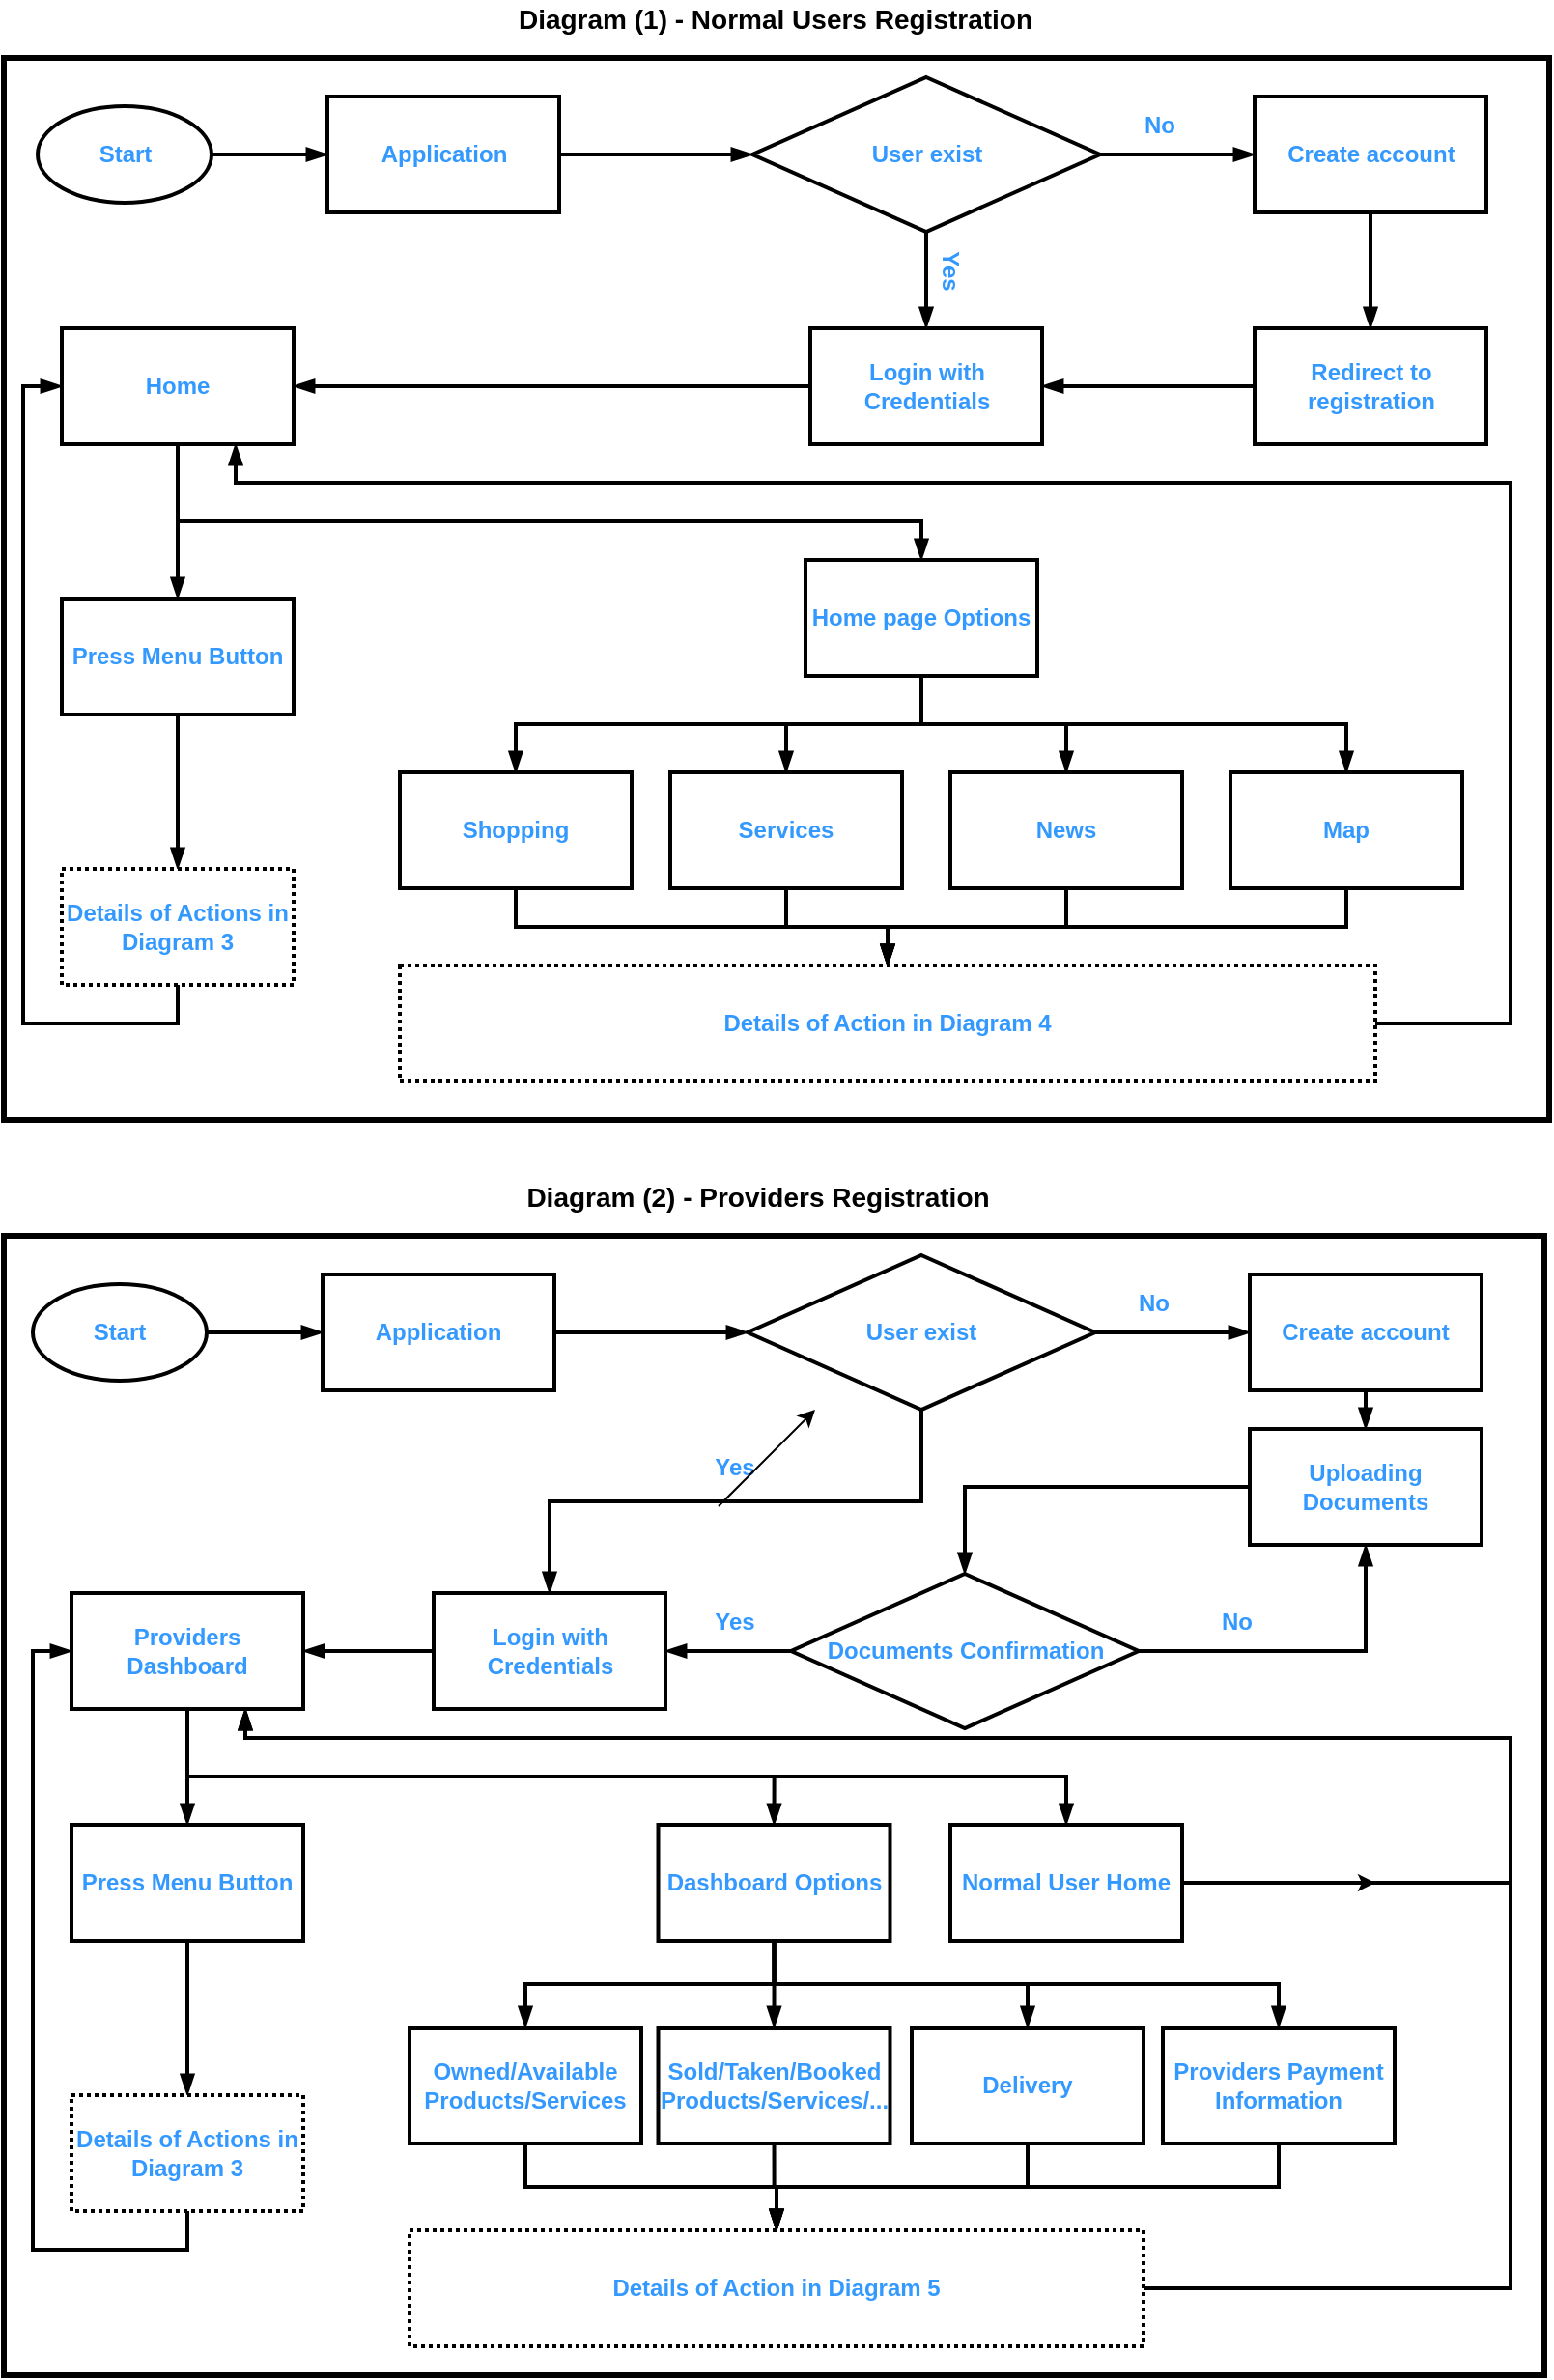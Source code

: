 <mxfile version="14.6.11" type="github">
  <diagram id="ievMNiwPblhhOYw8T7NC" name="Page-1">
    <mxGraphModel dx="1422" dy="763" grid="1" gridSize="10" guides="1" tooltips="1" connect="1" arrows="1" fold="1" page="1" pageScale="1" pageWidth="827" pageHeight="1169" math="0" shadow="0">
      <root>
        <mxCell id="0" />
        <mxCell id="1" parent="0" />
        <mxCell id="7gqF47OzsvZPm6Jj2vFc-90" value="&lt;font style=&quot;font-size: 14px&quot;&gt;&lt;b&gt;Diagram (2) - Providers Registration&lt;br&gt;&lt;/b&gt;&lt;/font&gt;" style="text;html=1;align=center;verticalAlign=middle;resizable=0;points=[];autosize=1;strokeColor=none;" parent="1" vertex="1">
          <mxGeometry x="275" y="630" width="270" height="20" as="geometry" />
        </mxCell>
        <mxCell id="7gqF47OzsvZPm6Jj2vFc-122" value="" style="rounded=0;whiteSpace=wrap;html=1;strokeWidth=3;" parent="1" vertex="1">
          <mxGeometry x="20" y="660" width="797.5" height="590" as="geometry" />
        </mxCell>
        <mxCell id="7gqF47OzsvZPm6Jj2vFc-51" value="&lt;b&gt;&lt;font color=&quot;#3399FF&quot;&gt;Start&lt;/font&gt;&lt;/b&gt;" style="ellipse;whiteSpace=wrap;html=1;strokeWidth=2;rounded=0;" parent="1" vertex="1">
          <mxGeometry x="35" y="685" width="90" height="50" as="geometry" />
        </mxCell>
        <mxCell id="7gqF47OzsvZPm6Jj2vFc-53" value="&lt;b&gt;&lt;font color=&quot;#3399FF&quot;&gt;Application&lt;/font&gt;&lt;/b&gt;" style="rounded=0;whiteSpace=wrap;html=1;strokeWidth=2;" parent="1" vertex="1">
          <mxGeometry x="185" y="680" width="120" height="60" as="geometry" />
        </mxCell>
        <mxCell id="7gqF47OzsvZPm6Jj2vFc-50" style="edgeStyle=orthogonalEdgeStyle;rounded=0;orthogonalLoop=1;jettySize=auto;html=1;exitX=1;exitY=0.5;exitDx=0;exitDy=0;entryX=0;entryY=0.5;entryDx=0;entryDy=0;strokeWidth=2;endArrow=blockThin;endFill=1;" parent="1" source="7gqF47OzsvZPm6Jj2vFc-51" target="7gqF47OzsvZPm6Jj2vFc-53" edge="1">
          <mxGeometry x="20" y="660" as="geometry" />
        </mxCell>
        <mxCell id="7gqF47OzsvZPm6Jj2vFc-56" value="&lt;b&gt;&lt;font color=&quot;#3399FF&quot;&gt;User exist&lt;/font&gt;&lt;/b&gt;" style="rhombus;whiteSpace=wrap;html=1;strokeWidth=2;rounded=0;" parent="1" vertex="1">
          <mxGeometry x="405" y="670" width="180" height="80" as="geometry" />
        </mxCell>
        <mxCell id="7gqF47OzsvZPm6Jj2vFc-52" style="edgeStyle=orthogonalEdgeStyle;rounded=0;orthogonalLoop=1;jettySize=auto;html=1;exitX=1;exitY=0.5;exitDx=0;exitDy=0;entryX=0;entryY=0.5;entryDx=0;entryDy=0;strokeWidth=2;endArrow=blockThin;endFill=1;" parent="1" source="7gqF47OzsvZPm6Jj2vFc-53" target="7gqF47OzsvZPm6Jj2vFc-56" edge="1">
          <mxGeometry x="20" y="660" as="geometry" />
        </mxCell>
        <mxCell id="7gqF47OzsvZPm6Jj2vFc-58" value="Create account" style="rounded=0;whiteSpace=wrap;html=1;strokeWidth=2;" parent="1" vertex="1">
          <mxGeometry x="665" y="680" width="120" height="60" as="geometry" />
        </mxCell>
        <mxCell id="7gqF47OzsvZPm6Jj2vFc-54" style="edgeStyle=orthogonalEdgeStyle;rounded=0;orthogonalLoop=1;jettySize=auto;html=1;exitX=1;exitY=0.5;exitDx=0;exitDy=0;entryX=0;entryY=0.5;entryDx=0;entryDy=0;strokeWidth=2;endArrow=blockThin;endFill=1;" parent="1" source="7gqF47OzsvZPm6Jj2vFc-56" target="7gqF47OzsvZPm6Jj2vFc-58" edge="1">
          <mxGeometry x="20" y="660" as="geometry" />
        </mxCell>
        <mxCell id="7gqF47OzsvZPm6Jj2vFc-60" value="&lt;font color=&quot;#3399FF&quot;&gt;&lt;b&gt;Uploading Documents&lt;/b&gt;&lt;/font&gt;" style="rounded=0;whiteSpace=wrap;html=1;strokeWidth=2;" parent="1" vertex="1">
          <mxGeometry x="665" y="760" width="120" height="60" as="geometry" />
        </mxCell>
        <mxCell id="7gqF47OzsvZPm6Jj2vFc-57" style="edgeStyle=orthogonalEdgeStyle;rounded=0;orthogonalLoop=1;jettySize=auto;html=1;exitX=0.5;exitY=1;exitDx=0;exitDy=0;entryX=0.5;entryY=0;entryDx=0;entryDy=0;strokeWidth=2;endArrow=blockThin;endFill=1;" parent="1" source="7gqF47OzsvZPm6Jj2vFc-58" target="7gqF47OzsvZPm6Jj2vFc-60" edge="1">
          <mxGeometry x="20" y="660" as="geometry" />
        </mxCell>
        <mxCell id="7gqF47OzsvZPm6Jj2vFc-62" value="&lt;font color=&quot;#3399FF&quot;&gt;&lt;b&gt;Login with Credentials&lt;/b&gt;&lt;/font&gt;" style="rounded=0;whiteSpace=wrap;html=1;strokeWidth=2;" parent="1" vertex="1">
          <mxGeometry x="242.5" y="845" width="120" height="60" as="geometry" />
        </mxCell>
        <mxCell id="7gqF47OzsvZPm6Jj2vFc-55" style="edgeStyle=orthogonalEdgeStyle;rounded=0;orthogonalLoop=1;jettySize=auto;html=1;exitX=0.5;exitY=1;exitDx=0;exitDy=0;entryX=0.5;entryY=0;entryDx=0;entryDy=0;strokeWidth=2;endArrow=blockThin;endFill=1;" parent="1" source="7gqF47OzsvZPm6Jj2vFc-56" target="7gqF47OzsvZPm6Jj2vFc-62" edge="1">
          <mxGeometry x="20" y="660" as="geometry" />
        </mxCell>
        <mxCell id="7gqF47OzsvZPm6Jj2vFc-136" style="edgeStyle=orthogonalEdgeStyle;rounded=0;orthogonalLoop=1;jettySize=auto;html=1;exitX=0.5;exitY=1;exitDx=0;exitDy=0;endArrow=blockThin;endFill=1;strokeWidth=2;entryX=0.5;entryY=0;entryDx=0;entryDy=0;" parent="1" source="7gqF47OzsvZPm6Jj2vFc-65" target="7gqF47OzsvZPm6Jj2vFc-135" edge="1">
          <mxGeometry relative="1" as="geometry">
            <Array as="points">
              <mxPoint x="115" y="940" />
              <mxPoint x="570" y="940" />
            </Array>
          </mxGeometry>
        </mxCell>
        <mxCell id="7gqF47OzsvZPm6Jj2vFc-65" value="&lt;font color=&quot;#3399FF&quot;&gt;&lt;b&gt;Providers Dashboard&lt;br&gt;&lt;/b&gt;&lt;/font&gt;" style="rounded=0;whiteSpace=wrap;html=1;strokeWidth=2;" parent="1" vertex="1">
          <mxGeometry x="55" y="845" width="120" height="60" as="geometry" />
        </mxCell>
        <mxCell id="7gqF47OzsvZPm6Jj2vFc-61" style="edgeStyle=orthogonalEdgeStyle;rounded=0;orthogonalLoop=1;jettySize=auto;html=1;exitX=0;exitY=0.5;exitDx=0;exitDy=0;strokeWidth=2;endArrow=blockThin;endFill=1;" parent="1" source="7gqF47OzsvZPm6Jj2vFc-62" target="7gqF47OzsvZPm6Jj2vFc-65" edge="1">
          <mxGeometry x="20" y="660" as="geometry" />
        </mxCell>
        <mxCell id="7gqF47OzsvZPm6Jj2vFc-140" value="" style="edgeStyle=orthogonalEdgeStyle;rounded=0;orthogonalLoop=1;jettySize=auto;html=1;endArrow=blockThin;endFill=1;strokeWidth=2;" parent="1" source="7gqF47OzsvZPm6Jj2vFc-67" target="7gqF47OzsvZPm6Jj2vFc-139" edge="1">
          <mxGeometry relative="1" as="geometry" />
        </mxCell>
        <mxCell id="7gqF47OzsvZPm6Jj2vFc-67" value="&lt;font color=&quot;#3399FF&quot;&gt;&lt;b&gt;Press Menu Button&lt;/b&gt;&lt;/font&gt;" style="rounded=0;whiteSpace=wrap;html=1;strokeWidth=2;" parent="1" vertex="1">
          <mxGeometry x="55" y="965" width="120" height="60" as="geometry" />
        </mxCell>
        <mxCell id="7gqF47OzsvZPm6Jj2vFc-63" style="edgeStyle=orthogonalEdgeStyle;rounded=0;orthogonalLoop=1;jettySize=auto;html=1;exitX=0.5;exitY=1;exitDx=0;exitDy=0;entryX=0.5;entryY=0;entryDx=0;entryDy=0;strokeWidth=2;endArrow=blockThin;endFill=1;" parent="1" source="7gqF47OzsvZPm6Jj2vFc-65" target="7gqF47OzsvZPm6Jj2vFc-67" edge="1">
          <mxGeometry x="20" y="660" as="geometry" />
        </mxCell>
        <mxCell id="7gqF47OzsvZPm6Jj2vFc-127" style="edgeStyle=orthogonalEdgeStyle;rounded=0;orthogonalLoop=1;jettySize=auto;html=1;exitX=0.5;exitY=1;exitDx=0;exitDy=0;entryX=0.5;entryY=0;entryDx=0;entryDy=0;endArrow=blockThin;endFill=1;strokeWidth=2;" parent="1" source="7gqF47OzsvZPm6Jj2vFc-72" target="7gqF47OzsvZPm6Jj2vFc-74" edge="1">
          <mxGeometry relative="1" as="geometry" />
        </mxCell>
        <mxCell id="7gqF47OzsvZPm6Jj2vFc-128" style="edgeStyle=orthogonalEdgeStyle;rounded=0;orthogonalLoop=1;jettySize=auto;html=1;exitX=0.5;exitY=1;exitDx=0;exitDy=0;entryX=0.5;entryY=0;entryDx=0;entryDy=0;endArrow=blockThin;endFill=1;strokeWidth=2;" parent="1" source="7gqF47OzsvZPm6Jj2vFc-72" target="7gqF47OzsvZPm6Jj2vFc-76" edge="1">
          <mxGeometry relative="1" as="geometry" />
        </mxCell>
        <mxCell id="7gqF47OzsvZPm6Jj2vFc-129" style="edgeStyle=orthogonalEdgeStyle;rounded=0;orthogonalLoop=1;jettySize=auto;html=1;exitX=0.5;exitY=1;exitDx=0;exitDy=0;endArrow=blockThin;endFill=1;strokeWidth=2;" parent="1" source="7gqF47OzsvZPm6Jj2vFc-72" target="7gqF47OzsvZPm6Jj2vFc-80" edge="1">
          <mxGeometry relative="1" as="geometry" />
        </mxCell>
        <mxCell id="7gqF47OzsvZPm6Jj2vFc-152" style="edgeStyle=orthogonalEdgeStyle;rounded=0;orthogonalLoop=1;jettySize=auto;html=1;exitX=0.5;exitY=1;exitDx=0;exitDy=0;entryX=0.5;entryY=0;entryDx=0;entryDy=0;endArrow=blockThin;endFill=1;strokeWidth=2;" parent="1" source="7gqF47OzsvZPm6Jj2vFc-72" target="7gqF47OzsvZPm6Jj2vFc-147" edge="1">
          <mxGeometry relative="1" as="geometry" />
        </mxCell>
        <mxCell id="7gqF47OzsvZPm6Jj2vFc-72" value="&lt;b&gt;&lt;font color=&quot;#3399FF&quot;&gt;Dashboard Options&lt;/font&gt;&lt;/b&gt;" style="rounded=0;whiteSpace=wrap;html=1;strokeWidth=2;" parent="1" vertex="1">
          <mxGeometry x="358.75" y="965" width="120" height="60" as="geometry" />
        </mxCell>
        <mxCell id="7gqF47OzsvZPm6Jj2vFc-64" style="edgeStyle=orthogonalEdgeStyle;rounded=0;orthogonalLoop=1;jettySize=auto;html=1;exitX=0.5;exitY=1;exitDx=0;exitDy=0;strokeWidth=2;endArrow=blockThin;endFill=1;entryX=0.5;entryY=0;entryDx=0;entryDy=0;" parent="1" source="7gqF47OzsvZPm6Jj2vFc-65" target="7gqF47OzsvZPm6Jj2vFc-72" edge="1">
          <mxGeometry x="20" y="660" as="geometry">
            <Array as="points">
              <mxPoint x="115" y="940" />
              <mxPoint x="419" y="940" />
            </Array>
          </mxGeometry>
        </mxCell>
        <mxCell id="7gqF47OzsvZPm6Jj2vFc-130" style="edgeStyle=orthogonalEdgeStyle;rounded=0;orthogonalLoop=1;jettySize=auto;html=1;exitX=0.5;exitY=1;exitDx=0;exitDy=0;entryX=0.5;entryY=0;entryDx=0;entryDy=0;endArrow=blockThin;endFill=1;strokeWidth=2;" parent="1" source="7gqF47OzsvZPm6Jj2vFc-74" target="7gqF47OzsvZPm6Jj2vFc-88" edge="1">
          <mxGeometry relative="1" as="geometry" />
        </mxCell>
        <mxCell id="7gqF47OzsvZPm6Jj2vFc-74" value="&lt;b&gt;&lt;font color=&quot;#3399FF&quot;&gt;Sold/Taken/Booked Products/Services/...&lt;br&gt;&lt;/font&gt;&lt;/b&gt;" style="rounded=0;whiteSpace=wrap;html=1;strokeWidth=2;" parent="1" vertex="1">
          <mxGeometry x="358.75" y="1070" width="120" height="60" as="geometry" />
        </mxCell>
        <mxCell id="7gqF47OzsvZPm6Jj2vFc-132" style="edgeStyle=orthogonalEdgeStyle;rounded=0;orthogonalLoop=1;jettySize=auto;html=1;exitX=0.5;exitY=1;exitDx=0;exitDy=0;entryX=0.5;entryY=0;entryDx=0;entryDy=0;endArrow=blockThin;endFill=1;strokeWidth=2;" parent="1" source="7gqF47OzsvZPm6Jj2vFc-76" target="7gqF47OzsvZPm6Jj2vFc-88" edge="1">
          <mxGeometry relative="1" as="geometry" />
        </mxCell>
        <mxCell id="7gqF47OzsvZPm6Jj2vFc-76" value="&lt;font color=&quot;#3399FF&quot;&gt;&lt;b&gt;Delivery&lt;/b&gt;&lt;/font&gt;" style="rounded=0;whiteSpace=wrap;html=1;strokeWidth=2;" parent="1" vertex="1">
          <mxGeometry x="490" y="1070" width="120" height="60" as="geometry" />
        </mxCell>
        <mxCell id="7gqF47OzsvZPm6Jj2vFc-131" style="edgeStyle=orthogonalEdgeStyle;rounded=0;orthogonalLoop=1;jettySize=auto;html=1;exitX=0.5;exitY=1;exitDx=0;exitDy=0;entryX=0.5;entryY=0;entryDx=0;entryDy=0;endArrow=blockThin;endFill=1;strokeWidth=2;" parent="1" source="7gqF47OzsvZPm6Jj2vFc-80" target="7gqF47OzsvZPm6Jj2vFc-88" edge="1">
          <mxGeometry relative="1" as="geometry" />
        </mxCell>
        <mxCell id="7gqF47OzsvZPm6Jj2vFc-80" value="&lt;font color=&quot;#3399FF&quot;&gt;&lt;b&gt;Owned/Available Products/Services&lt;br&gt;&lt;/b&gt;&lt;/font&gt;" style="rounded=0;whiteSpace=wrap;html=1;strokeWidth=2;" parent="1" vertex="1">
          <mxGeometry x="230" y="1070" width="120" height="60" as="geometry" />
        </mxCell>
        <mxCell id="7gqF47OzsvZPm6Jj2vFc-84" value="&lt;b&gt;&lt;font color=&quot;#3399FF&quot;&gt;Create account&lt;/font&gt;&lt;/b&gt;" style="rounded=0;whiteSpace=wrap;html=1;strokeWidth=2;" parent="1" vertex="1">
          <mxGeometry x="665" y="680" width="120" height="60" as="geometry" />
        </mxCell>
        <mxCell id="7gqF47OzsvZPm6Jj2vFc-85" value="&lt;b&gt;&lt;font color=&quot;#3399FF&quot;&gt;No&lt;/font&gt;&lt;/b&gt;" style="text;html=1;align=center;verticalAlign=middle;resizable=0;points=[];autosize=1;strokeColor=none;" parent="1" vertex="1">
          <mxGeometry x="600" y="685" width="30" height="20" as="geometry" />
        </mxCell>
        <mxCell id="7gqF47OzsvZPm6Jj2vFc-86" value="&lt;font color=&quot;#3399FF&quot;&gt;&lt;b&gt;Yes&lt;/b&gt;&lt;/font&gt;" style="text;html=1;align=center;verticalAlign=middle;resizable=0;points=[];autosize=1;strokeColor=none;rotation=0;" parent="1" vertex="1">
          <mxGeometry x="377.5" y="770" width="40" height="20" as="geometry" />
        </mxCell>
        <mxCell id="7gqF47OzsvZPm6Jj2vFc-87" style="edgeStyle=orthogonalEdgeStyle;rounded=0;orthogonalLoop=1;jettySize=auto;html=1;exitX=1;exitY=0.5;exitDx=0;exitDy=0;entryX=0.75;entryY=1;entryDx=0;entryDy=0;endArrow=blockThin;endFill=1;strokeWidth=2;" parent="1" source="7gqF47OzsvZPm6Jj2vFc-88" target="7gqF47OzsvZPm6Jj2vFc-65" edge="1">
          <mxGeometry x="20" y="660" as="geometry">
            <Array as="points">
              <mxPoint x="800" y="1205" />
              <mxPoint x="800" y="920" />
              <mxPoint x="145" y="920" />
            </Array>
          </mxGeometry>
        </mxCell>
        <mxCell id="7gqF47OzsvZPm6Jj2vFc-88" value="&lt;b&gt;&lt;font color=&quot;#3399FF&quot;&gt;Details of Action in Diagram 5&lt;br&gt;&lt;/font&gt;&lt;/b&gt;" style="rounded=0;whiteSpace=wrap;html=1;strokeWidth=2;dashed=1;dashPattern=1 1;" parent="1" vertex="1">
          <mxGeometry x="230" y="1175" width="380" height="60" as="geometry" />
        </mxCell>
        <mxCell id="7gqF47OzsvZPm6Jj2vFc-95" style="edgeStyle=orthogonalEdgeStyle;rounded=0;orthogonalLoop=1;jettySize=auto;html=1;exitX=1;exitY=0.5;exitDx=0;exitDy=0;entryX=0.5;entryY=1;entryDx=0;entryDy=0;endArrow=blockThin;endFill=1;strokeWidth=2;" parent="1" source="7gqF47OzsvZPm6Jj2vFc-92" target="7gqF47OzsvZPm6Jj2vFc-60" edge="1">
          <mxGeometry x="20" y="660" as="geometry">
            <mxPoint x="710" y="875" as="targetPoint" />
          </mxGeometry>
        </mxCell>
        <mxCell id="7gqF47OzsvZPm6Jj2vFc-96" style="edgeStyle=orthogonalEdgeStyle;rounded=0;orthogonalLoop=1;jettySize=auto;html=1;exitX=0;exitY=0.5;exitDx=0;exitDy=0;entryX=1;entryY=0.5;entryDx=0;entryDy=0;endArrow=blockThin;endFill=1;strokeWidth=2;" parent="1" source="7gqF47OzsvZPm6Jj2vFc-92" target="7gqF47OzsvZPm6Jj2vFc-62" edge="1">
          <mxGeometry x="20" y="660" as="geometry" />
        </mxCell>
        <mxCell id="7gqF47OzsvZPm6Jj2vFc-92" value="&lt;b&gt;&lt;font color=&quot;#3399FF&quot;&gt;Documents Confirmation&lt;br&gt;&lt;/font&gt;&lt;/b&gt;" style="rhombus;whiteSpace=wrap;html=1;strokeWidth=2;rounded=0;" parent="1" vertex="1">
          <mxGeometry x="427.5" y="835" width="180" height="80" as="geometry" />
        </mxCell>
        <mxCell id="7gqF47OzsvZPm6Jj2vFc-94" style="edgeStyle=orthogonalEdgeStyle;rounded=0;orthogonalLoop=1;jettySize=auto;html=1;exitX=0;exitY=0.5;exitDx=0;exitDy=0;entryX=0.5;entryY=0;entryDx=0;entryDy=0;endArrow=blockThin;endFill=1;strokeWidth=2;" parent="1" source="7gqF47OzsvZPm6Jj2vFc-60" target="7gqF47OzsvZPm6Jj2vFc-92" edge="1">
          <mxGeometry x="20" y="660" as="geometry" />
        </mxCell>
        <mxCell id="7gqF47OzsvZPm6Jj2vFc-97" value="&lt;b&gt;&lt;font color=&quot;#3399FF&quot;&gt;No&lt;/font&gt;&lt;/b&gt;" style="text;html=1;align=center;verticalAlign=middle;resizable=0;points=[];autosize=1;strokeColor=none;" parent="1" vertex="1">
          <mxGeometry x="642.5" y="850" width="30" height="20" as="geometry" />
        </mxCell>
        <mxCell id="7gqF47OzsvZPm6Jj2vFc-98" value="&lt;font color=&quot;#3399FF&quot;&gt;&lt;b&gt;Yes&lt;/b&gt;&lt;/font&gt;" style="text;html=1;align=center;verticalAlign=middle;resizable=0;points=[];autosize=1;strokeColor=none;rotation=0;" parent="1" vertex="1">
          <mxGeometry x="377.5" y="850" width="40" height="20" as="geometry" />
        </mxCell>
        <mxCell id="7gqF47OzsvZPm6Jj2vFc-137" style="edgeStyle=orthogonalEdgeStyle;rounded=0;orthogonalLoop=1;jettySize=auto;html=1;exitX=1;exitY=0.5;exitDx=0;exitDy=0;entryX=0.75;entryY=1;entryDx=0;entryDy=0;endArrow=blockThin;endFill=1;strokeWidth=2;" parent="1" source="7gqF47OzsvZPm6Jj2vFc-135" target="7gqF47OzsvZPm6Jj2vFc-65" edge="1">
          <mxGeometry relative="1" as="geometry">
            <Array as="points">
              <mxPoint x="800" y="995" />
              <mxPoint x="800" y="920" />
              <mxPoint x="145" y="920" />
            </Array>
            <mxPoint x="775" y="995" as="sourcePoint" />
          </mxGeometry>
        </mxCell>
        <mxCell id="tVyyF9PaVB3_Vt4hlOxX-2" style="edgeStyle=orthogonalEdgeStyle;rounded=0;orthogonalLoop=1;jettySize=auto;html=1;exitX=1;exitY=0.5;exitDx=0;exitDy=0;" edge="1" parent="1" source="7gqF47OzsvZPm6Jj2vFc-135">
          <mxGeometry relative="1" as="geometry">
            <mxPoint x="730" y="995" as="targetPoint" />
          </mxGeometry>
        </mxCell>
        <mxCell id="7gqF47OzsvZPm6Jj2vFc-135" value="&lt;b&gt;&lt;font color=&quot;#3399FF&quot;&gt;Normal User Home&lt;br&gt;&lt;/font&gt;&lt;/b&gt;" style="rounded=0;whiteSpace=wrap;html=1;strokeWidth=2;" parent="1" vertex="1">
          <mxGeometry x="510" y="965" width="120" height="60" as="geometry" />
        </mxCell>
        <mxCell id="7gqF47OzsvZPm6Jj2vFc-141" style="edgeStyle=orthogonalEdgeStyle;rounded=0;orthogonalLoop=1;jettySize=auto;html=1;exitX=0.5;exitY=1;exitDx=0;exitDy=0;entryX=0;entryY=0.5;entryDx=0;entryDy=0;endArrow=blockThin;endFill=1;strokeWidth=2;" parent="1" source="7gqF47OzsvZPm6Jj2vFc-139" target="7gqF47OzsvZPm6Jj2vFc-65" edge="1">
          <mxGeometry relative="1" as="geometry" />
        </mxCell>
        <mxCell id="7gqF47OzsvZPm6Jj2vFc-139" value="&lt;font color=&quot;#3399FF&quot;&gt;&lt;b&gt;Details of Actions in Diagram 3&lt;br&gt;&lt;/b&gt;&lt;/font&gt;" style="rounded=0;whiteSpace=wrap;html=1;strokeWidth=2;dashed=1;dashPattern=1 1;" parent="1" vertex="1">
          <mxGeometry x="55" y="1105" width="120" height="60" as="geometry" />
        </mxCell>
        <mxCell id="7gqF47OzsvZPm6Jj2vFc-120" value="" style="rounded=0;whiteSpace=wrap;html=1;strokeWidth=3;" parent="1" vertex="1">
          <mxGeometry x="20" y="50" width="800" height="550" as="geometry" />
        </mxCell>
        <mxCell id="7gqF47OzsvZPm6Jj2vFc-1" value="&lt;b&gt;&lt;font color=&quot;#3399FF&quot;&gt;Start&lt;/font&gt;&lt;/b&gt;" style="ellipse;whiteSpace=wrap;html=1;strokeWidth=2;rounded=0;" parent="1" vertex="1">
          <mxGeometry x="37.5" y="75" width="90" height="50" as="geometry" />
        </mxCell>
        <mxCell id="7gqF47OzsvZPm6Jj2vFc-2" value="&lt;b&gt;&lt;font color=&quot;#3399FF&quot;&gt;Application&lt;/font&gt;&lt;/b&gt;" style="rounded=0;whiteSpace=wrap;html=1;strokeWidth=2;" parent="1" vertex="1">
          <mxGeometry x="187.5" y="70" width="120" height="60" as="geometry" />
        </mxCell>
        <mxCell id="7gqF47OzsvZPm6Jj2vFc-18" style="edgeStyle=orthogonalEdgeStyle;rounded=0;orthogonalLoop=1;jettySize=auto;html=1;exitX=1;exitY=0.5;exitDx=0;exitDy=0;entryX=0;entryY=0.5;entryDx=0;entryDy=0;strokeWidth=2;endArrow=blockThin;endFill=1;" parent="1" source="7gqF47OzsvZPm6Jj2vFc-1" target="7gqF47OzsvZPm6Jj2vFc-2" edge="1">
          <mxGeometry x="20" y="30" as="geometry" />
        </mxCell>
        <mxCell id="7gqF47OzsvZPm6Jj2vFc-3" value="&lt;b&gt;&lt;font color=&quot;#3399FF&quot;&gt;User exist&lt;/font&gt;&lt;/b&gt;" style="rhombus;whiteSpace=wrap;html=1;strokeWidth=2;rounded=0;" parent="1" vertex="1">
          <mxGeometry x="407.5" y="60" width="180" height="80" as="geometry" />
        </mxCell>
        <mxCell id="7gqF47OzsvZPm6Jj2vFc-19" style="edgeStyle=orthogonalEdgeStyle;rounded=0;orthogonalLoop=1;jettySize=auto;html=1;exitX=1;exitY=0.5;exitDx=0;exitDy=0;entryX=0;entryY=0.5;entryDx=0;entryDy=0;strokeWidth=2;endArrow=blockThin;endFill=1;" parent="1" source="7gqF47OzsvZPm6Jj2vFc-2" target="7gqF47OzsvZPm6Jj2vFc-3" edge="1">
          <mxGeometry x="20" y="30" as="geometry" />
        </mxCell>
        <mxCell id="7gqF47OzsvZPm6Jj2vFc-4" value="&lt;b&gt;&lt;font color=&quot;#3399FF&quot;&gt;Create account&lt;/font&gt;&lt;/b&gt;" style="rounded=0;whiteSpace=wrap;html=1;strokeWidth=2;" parent="1" vertex="1">
          <mxGeometry x="667.5" y="70" width="120" height="60" as="geometry" />
        </mxCell>
        <mxCell id="7gqF47OzsvZPm6Jj2vFc-20" style="edgeStyle=orthogonalEdgeStyle;rounded=0;orthogonalLoop=1;jettySize=auto;html=1;exitX=1;exitY=0.5;exitDx=0;exitDy=0;entryX=0;entryY=0.5;entryDx=0;entryDy=0;strokeWidth=2;endArrow=blockThin;endFill=1;" parent="1" source="7gqF47OzsvZPm6Jj2vFc-3" target="7gqF47OzsvZPm6Jj2vFc-4" edge="1">
          <mxGeometry x="20" y="30" as="geometry" />
        </mxCell>
        <mxCell id="7gqF47OzsvZPm6Jj2vFc-5" value="&lt;font color=&quot;#3399FF&quot;&gt;&lt;b&gt;Redirect to registration&lt;/b&gt;&lt;/font&gt;" style="rounded=0;whiteSpace=wrap;html=1;strokeWidth=2;" parent="1" vertex="1">
          <mxGeometry x="667.5" y="190" width="120" height="60" as="geometry" />
        </mxCell>
        <mxCell id="7gqF47OzsvZPm6Jj2vFc-21" style="edgeStyle=orthogonalEdgeStyle;rounded=0;orthogonalLoop=1;jettySize=auto;html=1;exitX=0.5;exitY=1;exitDx=0;exitDy=0;entryX=0.5;entryY=0;entryDx=0;entryDy=0;strokeWidth=2;endArrow=blockThin;endFill=1;" parent="1" source="7gqF47OzsvZPm6Jj2vFc-4" target="7gqF47OzsvZPm6Jj2vFc-5" edge="1">
          <mxGeometry x="20" y="30" as="geometry" />
        </mxCell>
        <mxCell id="7gqF47OzsvZPm6Jj2vFc-6" value="&lt;font color=&quot;#3399FF&quot;&gt;&lt;b&gt;Login with Credentials&lt;/b&gt;&lt;/font&gt;" style="rounded=0;whiteSpace=wrap;html=1;strokeWidth=2;" parent="1" vertex="1">
          <mxGeometry x="437.5" y="190" width="120" height="60" as="geometry" />
        </mxCell>
        <mxCell id="7gqF47OzsvZPm6Jj2vFc-23" style="edgeStyle=orthogonalEdgeStyle;rounded=0;orthogonalLoop=1;jettySize=auto;html=1;exitX=0.5;exitY=1;exitDx=0;exitDy=0;entryX=0.5;entryY=0;entryDx=0;entryDy=0;strokeWidth=2;endArrow=blockThin;endFill=1;" parent="1" source="7gqF47OzsvZPm6Jj2vFc-3" target="7gqF47OzsvZPm6Jj2vFc-6" edge="1">
          <mxGeometry x="20" y="30" as="geometry" />
        </mxCell>
        <mxCell id="7gqF47OzsvZPm6Jj2vFc-22" style="edgeStyle=orthogonalEdgeStyle;rounded=0;orthogonalLoop=1;jettySize=auto;html=1;exitX=0;exitY=0.5;exitDx=0;exitDy=0;entryX=1;entryY=0.5;entryDx=0;entryDy=0;strokeWidth=2;endArrow=blockThin;endFill=1;" parent="1" source="7gqF47OzsvZPm6Jj2vFc-5" target="7gqF47OzsvZPm6Jj2vFc-6" edge="1">
          <mxGeometry x="20" y="30" as="geometry" />
        </mxCell>
        <mxCell id="7gqF47OzsvZPm6Jj2vFc-7" value="&lt;font color=&quot;#3399FF&quot;&gt;&lt;b&gt;Home&lt;/b&gt;&lt;/font&gt;" style="rounded=0;whiteSpace=wrap;html=1;strokeWidth=2;" parent="1" vertex="1">
          <mxGeometry x="50" y="190" width="120" height="60" as="geometry" />
        </mxCell>
        <mxCell id="7gqF47OzsvZPm6Jj2vFc-24" style="edgeStyle=orthogonalEdgeStyle;rounded=0;orthogonalLoop=1;jettySize=auto;html=1;exitX=0;exitY=0.5;exitDx=0;exitDy=0;strokeWidth=2;endArrow=blockThin;endFill=1;" parent="1" source="7gqF47OzsvZPm6Jj2vFc-6" target="7gqF47OzsvZPm6Jj2vFc-7" edge="1">
          <mxGeometry x="20" y="30" as="geometry" />
        </mxCell>
        <mxCell id="7gqF47OzsvZPm6Jj2vFc-143" value="" style="edgeStyle=orthogonalEdgeStyle;rounded=0;orthogonalLoop=1;jettySize=auto;html=1;endArrow=blockThin;endFill=1;strokeWidth=2;" parent="1" source="7gqF47OzsvZPm6Jj2vFc-8" target="7gqF47OzsvZPm6Jj2vFc-142" edge="1">
          <mxGeometry relative="1" as="geometry" />
        </mxCell>
        <mxCell id="7gqF47OzsvZPm6Jj2vFc-8" value="&lt;font color=&quot;#3399FF&quot;&gt;&lt;b&gt;Press Menu Button&lt;/b&gt;&lt;/font&gt;" style="rounded=0;whiteSpace=wrap;html=1;strokeWidth=2;" parent="1" vertex="1">
          <mxGeometry x="50" y="330" width="120" height="60" as="geometry" />
        </mxCell>
        <mxCell id="7gqF47OzsvZPm6Jj2vFc-25" style="edgeStyle=orthogonalEdgeStyle;rounded=0;orthogonalLoop=1;jettySize=auto;html=1;exitX=0.5;exitY=1;exitDx=0;exitDy=0;entryX=0.5;entryY=0;entryDx=0;entryDy=0;strokeWidth=2;endArrow=blockThin;endFill=1;" parent="1" source="7gqF47OzsvZPm6Jj2vFc-7" target="7gqF47OzsvZPm6Jj2vFc-8" edge="1">
          <mxGeometry x="20" y="30" as="geometry" />
        </mxCell>
        <mxCell id="7gqF47OzsvZPm6Jj2vFc-10" value="&lt;b&gt;&lt;font color=&quot;#3399FF&quot;&gt;Home page Options&lt;/font&gt;&lt;/b&gt;" style="rounded=0;whiteSpace=wrap;html=1;strokeWidth=2;" parent="1" vertex="1">
          <mxGeometry x="435" y="310" width="120" height="60" as="geometry" />
        </mxCell>
        <mxCell id="7gqF47OzsvZPm6Jj2vFc-26" style="edgeStyle=orthogonalEdgeStyle;rounded=0;orthogonalLoop=1;jettySize=auto;html=1;exitX=0.5;exitY=1;exitDx=0;exitDy=0;strokeWidth=2;endArrow=blockThin;endFill=1;" parent="1" source="7gqF47OzsvZPm6Jj2vFc-7" target="7gqF47OzsvZPm6Jj2vFc-10" edge="1">
          <mxGeometry x="20" y="30" as="geometry">
            <Array as="points">
              <mxPoint x="110" y="290" />
              <mxPoint x="495" y="290" />
            </Array>
          </mxGeometry>
        </mxCell>
        <mxCell id="7gqF47OzsvZPm6Jj2vFc-11" value="&lt;b&gt;&lt;font color=&quot;#3399FF&quot;&gt;Services&lt;/font&gt;&lt;/b&gt;" style="rounded=0;whiteSpace=wrap;html=1;strokeWidth=2;" parent="1" vertex="1">
          <mxGeometry x="365" y="420" width="120" height="60" as="geometry" />
        </mxCell>
        <mxCell id="7gqF47OzsvZPm6Jj2vFc-27" style="edgeStyle=orthogonalEdgeStyle;rounded=0;orthogonalLoop=1;jettySize=auto;html=1;exitX=0.5;exitY=1;exitDx=0;exitDy=0;entryX=0.5;entryY=0;entryDx=0;entryDy=0;strokeWidth=2;endArrow=blockThin;endFill=1;" parent="1" source="7gqF47OzsvZPm6Jj2vFc-10" target="7gqF47OzsvZPm6Jj2vFc-11" edge="1">
          <mxGeometry x="20" y="30" as="geometry" />
        </mxCell>
        <mxCell id="7gqF47OzsvZPm6Jj2vFc-12" value="&lt;font color=&quot;#3399FF&quot;&gt;&lt;b&gt;News&lt;/b&gt;&lt;/font&gt;" style="rounded=0;whiteSpace=wrap;html=1;strokeWidth=2;" parent="1" vertex="1">
          <mxGeometry x="510" y="420" width="120" height="60" as="geometry" />
        </mxCell>
        <mxCell id="7gqF47OzsvZPm6Jj2vFc-30" style="edgeStyle=orthogonalEdgeStyle;rounded=0;orthogonalLoop=1;jettySize=auto;html=1;exitX=0.5;exitY=1;exitDx=0;exitDy=0;entryX=0.5;entryY=0;entryDx=0;entryDy=0;strokeWidth=2;endArrow=blockThin;endFill=1;" parent="1" source="7gqF47OzsvZPm6Jj2vFc-10" target="7gqF47OzsvZPm6Jj2vFc-12" edge="1">
          <mxGeometry x="20" y="30" as="geometry" />
        </mxCell>
        <mxCell id="7gqF47OzsvZPm6Jj2vFc-13" value="&lt;b&gt;&lt;font color=&quot;#3399FF&quot;&gt;Map&lt;/font&gt;&lt;/b&gt;" style="rounded=0;whiteSpace=wrap;html=1;strokeWidth=2;" parent="1" vertex="1">
          <mxGeometry x="655" y="420" width="120" height="60" as="geometry" />
        </mxCell>
        <mxCell id="7gqF47OzsvZPm6Jj2vFc-31" style="edgeStyle=orthogonalEdgeStyle;rounded=0;orthogonalLoop=1;jettySize=auto;html=1;exitX=0.5;exitY=1;exitDx=0;exitDy=0;entryX=0.5;entryY=0;entryDx=0;entryDy=0;strokeWidth=2;endArrow=blockThin;endFill=1;" parent="1" source="7gqF47OzsvZPm6Jj2vFc-10" target="7gqF47OzsvZPm6Jj2vFc-13" edge="1">
          <mxGeometry x="20" y="30" as="geometry" />
        </mxCell>
        <mxCell id="7gqF47OzsvZPm6Jj2vFc-14" value="&lt;font color=&quot;#3399FF&quot;&gt;&lt;b&gt;Shopping&lt;/b&gt;&lt;/font&gt;" style="rounded=0;whiteSpace=wrap;html=1;strokeWidth=2;" parent="1" vertex="1">
          <mxGeometry x="225" y="420" width="120" height="60" as="geometry" />
        </mxCell>
        <mxCell id="7gqF47OzsvZPm6Jj2vFc-28" style="edgeStyle=orthogonalEdgeStyle;rounded=0;orthogonalLoop=1;jettySize=auto;html=1;exitX=0.5;exitY=1;exitDx=0;exitDy=0;entryX=0.5;entryY=0;entryDx=0;entryDy=0;strokeWidth=2;endArrow=blockThin;endFill=1;" parent="1" source="7gqF47OzsvZPm6Jj2vFc-10" target="7gqF47OzsvZPm6Jj2vFc-14" edge="1">
          <mxGeometry x="20" y="30" as="geometry" />
        </mxCell>
        <mxCell id="7gqF47OzsvZPm6Jj2vFc-41" value="&lt;b&gt;&lt;font color=&quot;#3399FF&quot;&gt;No&lt;/font&gt;&lt;/b&gt;" style="text;html=1;align=center;verticalAlign=middle;resizable=0;points=[];autosize=1;strokeColor=none;" parent="1" vertex="1">
          <mxGeometry x="602.5" y="75" width="30" height="20" as="geometry" />
        </mxCell>
        <mxCell id="7gqF47OzsvZPm6Jj2vFc-42" value="&lt;font color=&quot;#3399FF&quot;&gt;&lt;b&gt;Yes&lt;/b&gt;&lt;/font&gt;" style="text;html=1;align=center;verticalAlign=middle;resizable=0;points=[];autosize=1;strokeColor=none;rotation=90;" parent="1" vertex="1">
          <mxGeometry x="490" y="150" width="40" height="20" as="geometry" />
        </mxCell>
        <mxCell id="7gqF47OzsvZPm6Jj2vFc-48" style="edgeStyle=orthogonalEdgeStyle;rounded=0;orthogonalLoop=1;jettySize=auto;html=1;exitX=1;exitY=0.5;exitDx=0;exitDy=0;entryX=0.75;entryY=1;entryDx=0;entryDy=0;endArrow=blockThin;endFill=1;strokeWidth=2;" parent="1" source="7gqF47OzsvZPm6Jj2vFc-43" target="7gqF47OzsvZPm6Jj2vFc-7" edge="1">
          <mxGeometry x="20" y="30" as="geometry">
            <Array as="points">
              <mxPoint x="800" y="550" />
              <mxPoint x="800" y="270" />
              <mxPoint x="140" y="270" />
            </Array>
          </mxGeometry>
        </mxCell>
        <mxCell id="7gqF47OzsvZPm6Jj2vFc-43" value="&lt;b&gt;&lt;font color=&quot;#3399FF&quot;&gt;Details of Action in Diagram 4&lt;br&gt;&lt;/font&gt;&lt;/b&gt;" style="rounded=0;whiteSpace=wrap;html=1;strokeWidth=2;dashed=1;dashPattern=1 1;" parent="1" vertex="1">
          <mxGeometry x="225" y="520" width="505" height="60" as="geometry" />
        </mxCell>
        <mxCell id="7gqF47OzsvZPm6Jj2vFc-45" style="edgeStyle=orthogonalEdgeStyle;rounded=0;orthogonalLoop=1;jettySize=auto;html=1;exitX=0.5;exitY=1;exitDx=0;exitDy=0;entryX=0.5;entryY=0;entryDx=0;entryDy=0;endArrow=blockThin;endFill=1;strokeWidth=2;" parent="1" source="7gqF47OzsvZPm6Jj2vFc-11" target="7gqF47OzsvZPm6Jj2vFc-43" edge="1">
          <mxGeometry x="20" y="30" as="geometry" />
        </mxCell>
        <mxCell id="7gqF47OzsvZPm6Jj2vFc-46" style="edgeStyle=orthogonalEdgeStyle;rounded=0;orthogonalLoop=1;jettySize=auto;html=1;exitX=0.5;exitY=1;exitDx=0;exitDy=0;endArrow=blockThin;endFill=1;strokeWidth=2;entryX=0.5;entryY=0;entryDx=0;entryDy=0;" parent="1" source="7gqF47OzsvZPm6Jj2vFc-12" target="7gqF47OzsvZPm6Jj2vFc-43" edge="1">
          <mxGeometry x="20" y="30" as="geometry">
            <mxPoint x="515" y="520" as="targetPoint" />
          </mxGeometry>
        </mxCell>
        <mxCell id="7gqF47OzsvZPm6Jj2vFc-47" style="edgeStyle=orthogonalEdgeStyle;rounded=0;orthogonalLoop=1;jettySize=auto;html=1;exitX=0.5;exitY=1;exitDx=0;exitDy=0;entryX=0.5;entryY=0;entryDx=0;entryDy=0;endArrow=blockThin;endFill=1;strokeWidth=2;" parent="1" source="7gqF47OzsvZPm6Jj2vFc-13" target="7gqF47OzsvZPm6Jj2vFc-43" edge="1">
          <mxGeometry x="20" y="30" as="geometry" />
        </mxCell>
        <mxCell id="7gqF47OzsvZPm6Jj2vFc-44" style="edgeStyle=orthogonalEdgeStyle;rounded=0;orthogonalLoop=1;jettySize=auto;html=1;exitX=0.5;exitY=1;exitDx=0;exitDy=0;entryX=0.5;entryY=0;entryDx=0;entryDy=0;endArrow=blockThin;endFill=1;strokeWidth=2;" parent="1" source="7gqF47OzsvZPm6Jj2vFc-14" target="7gqF47OzsvZPm6Jj2vFc-43" edge="1">
          <mxGeometry x="20" y="30" as="geometry" />
        </mxCell>
        <mxCell id="7gqF47OzsvZPm6Jj2vFc-89" value="&lt;b&gt;&lt;font style=&quot;font-size: 14px&quot;&gt;Diagram (1) - Normal Users Registration&lt;/font&gt;&lt;br&gt;&lt;/b&gt;" style="text;html=1;align=center;verticalAlign=middle;resizable=0;points=[];autosize=1;strokeColor=none;" parent="1" vertex="1">
          <mxGeometry x="273.75" y="20" width="290" height="20" as="geometry" />
        </mxCell>
        <mxCell id="7gqF47OzsvZPm6Jj2vFc-144" style="edgeStyle=orthogonalEdgeStyle;rounded=0;orthogonalLoop=1;jettySize=auto;html=1;exitX=0.5;exitY=1;exitDx=0;exitDy=0;entryX=0;entryY=0.5;entryDx=0;entryDy=0;endArrow=blockThin;endFill=1;strokeWidth=2;" parent="1" source="7gqF47OzsvZPm6Jj2vFc-142" target="7gqF47OzsvZPm6Jj2vFc-7" edge="1">
          <mxGeometry relative="1" as="geometry" />
        </mxCell>
        <mxCell id="7gqF47OzsvZPm6Jj2vFc-142" value="&lt;font color=&quot;#3399FF&quot;&gt;&lt;b&gt;Details of Actions in Diagram 3&lt;br&gt;&lt;/b&gt;&lt;/font&gt;" style="rounded=0;whiteSpace=wrap;html=1;strokeWidth=2;dashed=1;dashPattern=1 1;" parent="1" vertex="1">
          <mxGeometry x="50" y="470" width="120" height="60" as="geometry" />
        </mxCell>
        <mxCell id="7gqF47OzsvZPm6Jj2vFc-153" style="edgeStyle=orthogonalEdgeStyle;rounded=0;orthogonalLoop=1;jettySize=auto;html=1;exitX=0.5;exitY=1;exitDx=0;exitDy=0;entryX=0.5;entryY=0;entryDx=0;entryDy=0;endArrow=blockThin;endFill=1;strokeWidth=2;" parent="1" source="7gqF47OzsvZPm6Jj2vFc-147" target="7gqF47OzsvZPm6Jj2vFc-88" edge="1">
          <mxGeometry relative="1" as="geometry" />
        </mxCell>
        <mxCell id="7gqF47OzsvZPm6Jj2vFc-147" value="&lt;font color=&quot;#3399FF&quot;&gt;&lt;b&gt;Providers Payment Information&lt;br&gt;&lt;/b&gt;&lt;/font&gt;" style="rounded=0;whiteSpace=wrap;html=1;strokeWidth=2;" parent="1" vertex="1">
          <mxGeometry x="620" y="1070" width="120" height="60" as="geometry" />
        </mxCell>
        <mxCell id="tVyyF9PaVB3_Vt4hlOxX-1" value="" style="endArrow=classic;html=1;" edge="1" parent="1">
          <mxGeometry width="50" height="50" relative="1" as="geometry">
            <mxPoint x="390" y="800" as="sourcePoint" />
            <mxPoint x="440" y="750" as="targetPoint" />
          </mxGeometry>
        </mxCell>
      </root>
    </mxGraphModel>
  </diagram>
</mxfile>
